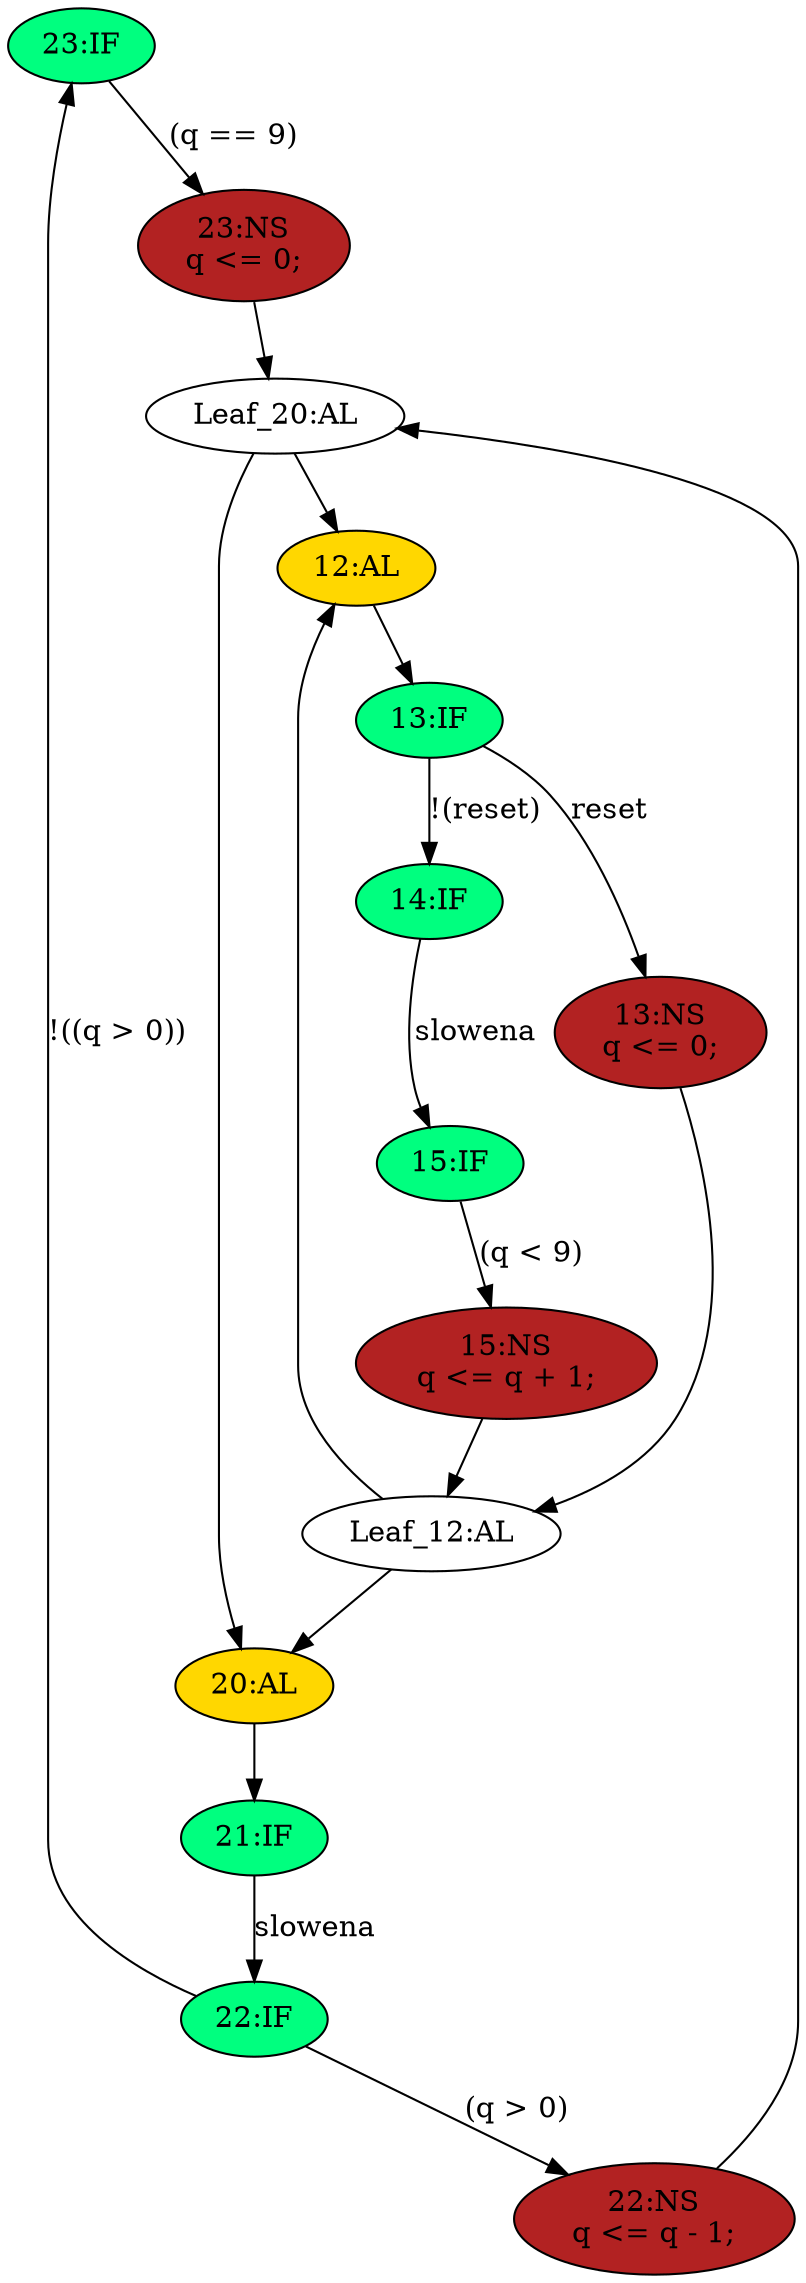 strict digraph "compose( ,  )" {
	node [label="\N"];
	"23:IF"	[ast="<pyverilog.vparser.ast.IfStatement object at 0x7f16b0666450>",
		fillcolor=springgreen,
		label="23:IF",
		statements="[]",
		style=filled,
		typ=IfStatement];
	"23:NS"	[ast="<pyverilog.vparser.ast.NonblockingSubstitution object at 0x7f16b0666f50>",
		fillcolor=firebrick,
		label="23:NS
q <= 0;",
		statements="[<pyverilog.vparser.ast.NonblockingSubstitution object at 0x7f16b0666f50>]",
		style=filled,
		typ=NonblockingSubstitution];
	"23:IF" -> "23:NS"	[cond="['q']",
		label="(q == 9)",
		lineno=23];
	"20:AL"	[ast="<pyverilog.vparser.ast.Always object at 0x7f16b0663e10>",
		clk_sens=True,
		fillcolor=gold,
		label="20:AL",
		sens="['clk']",
		statements="[]",
		style=filled,
		typ=Always,
		use_var="['q', 'slowena']"];
	"21:IF"	[ast="<pyverilog.vparser.ast.IfStatement object at 0x7f16b03d6bd0>",
		fillcolor=springgreen,
		label="21:IF",
		statements="[]",
		style=filled,
		typ=IfStatement];
	"20:AL" -> "21:IF"	[cond="[]",
		lineno=None];
	"Leaf_20:AL"	[def_var="['q']",
		label="Leaf_20:AL"];
	"23:NS" -> "Leaf_20:AL"	[cond="[]",
		lineno=None];
	"13:NS"	[ast="<pyverilog.vparser.ast.NonblockingSubstitution object at 0x7f16b0677390>",
		fillcolor=firebrick,
		label="13:NS
q <= 0;",
		statements="[<pyverilog.vparser.ast.NonblockingSubstitution object at 0x7f16b0677390>]",
		style=filled,
		typ=NonblockingSubstitution];
	"Leaf_12:AL"	[def_var="['q']",
		label="Leaf_12:AL"];
	"13:NS" -> "Leaf_12:AL"	[cond="[]",
		lineno=None];
	"22:IF"	[ast="<pyverilog.vparser.ast.IfStatement object at 0x7f16b067dc50>",
		fillcolor=springgreen,
		label="22:IF",
		statements="[]",
		style=filled,
		typ=IfStatement];
	"22:IF" -> "23:IF"	[cond="['q']",
		label="!((q > 0))",
		lineno=22];
	"22:NS"	[ast="<pyverilog.vparser.ast.NonblockingSubstitution object at 0x7f16b067dd10>",
		fillcolor=firebrick,
		label="22:NS
q <= q - 1;",
		statements="[<pyverilog.vparser.ast.NonblockingSubstitution object at 0x7f16b067dd10>]",
		style=filled,
		typ=NonblockingSubstitution];
	"22:IF" -> "22:NS"	[cond="['q']",
		label="(q > 0)",
		lineno=22];
	"21:IF" -> "22:IF"	[cond="['slowena']",
		label=slowena,
		lineno=21];
	"15:IF"	[ast="<pyverilog.vparser.ast.IfStatement object at 0x7f16b0663210>",
		fillcolor=springgreen,
		label="15:IF",
		statements="[]",
		style=filled,
		typ=IfStatement];
	"15:NS"	[ast="<pyverilog.vparser.ast.NonblockingSubstitution object at 0x7f16b03cecd0>",
		fillcolor=firebrick,
		label="15:NS
q <= q + 1;",
		statements="[<pyverilog.vparser.ast.NonblockingSubstitution object at 0x7f16b03cecd0>]",
		style=filled,
		typ=NonblockingSubstitution];
	"15:IF" -> "15:NS"	[cond="['q']",
		label="(q < 9)",
		lineno=15];
	"22:NS" -> "Leaf_20:AL"	[cond="[]",
		lineno=None];
	"Leaf_20:AL" -> "20:AL";
	"12:AL"	[ast="<pyverilog.vparser.ast.Always object at 0x7f16b06f5390>",
		clk_sens=True,
		fillcolor=gold,
		label="12:AL",
		sens="['clk']",
		statements="[]",
		style=filled,
		typ=Always,
		use_var="['q', 'reset', 'slowena']"];
	"Leaf_20:AL" -> "12:AL";
	"13:IF"	[ast="<pyverilog.vparser.ast.IfStatement object at 0x7f16b0677090>",
		fillcolor=springgreen,
		label="13:IF",
		statements="[]",
		style=filled,
		typ=IfStatement];
	"13:IF" -> "13:NS"	[cond="['reset']",
		label=reset,
		lineno=13];
	"14:IF"	[ast="<pyverilog.vparser.ast.IfStatement object at 0x7f16b0663d10>",
		fillcolor=springgreen,
		label="14:IF",
		statements="[]",
		style=filled,
		typ=IfStatement];
	"13:IF" -> "14:IF"	[cond="['reset']",
		label="!(reset)",
		lineno=13];
	"12:AL" -> "13:IF"	[cond="[]",
		lineno=None];
	"15:NS" -> "Leaf_12:AL"	[cond="[]",
		lineno=None];
	"14:IF" -> "15:IF"	[cond="['slowena']",
		label=slowena,
		lineno=14];
	"Leaf_12:AL" -> "20:AL";
	"Leaf_12:AL" -> "12:AL";
}
